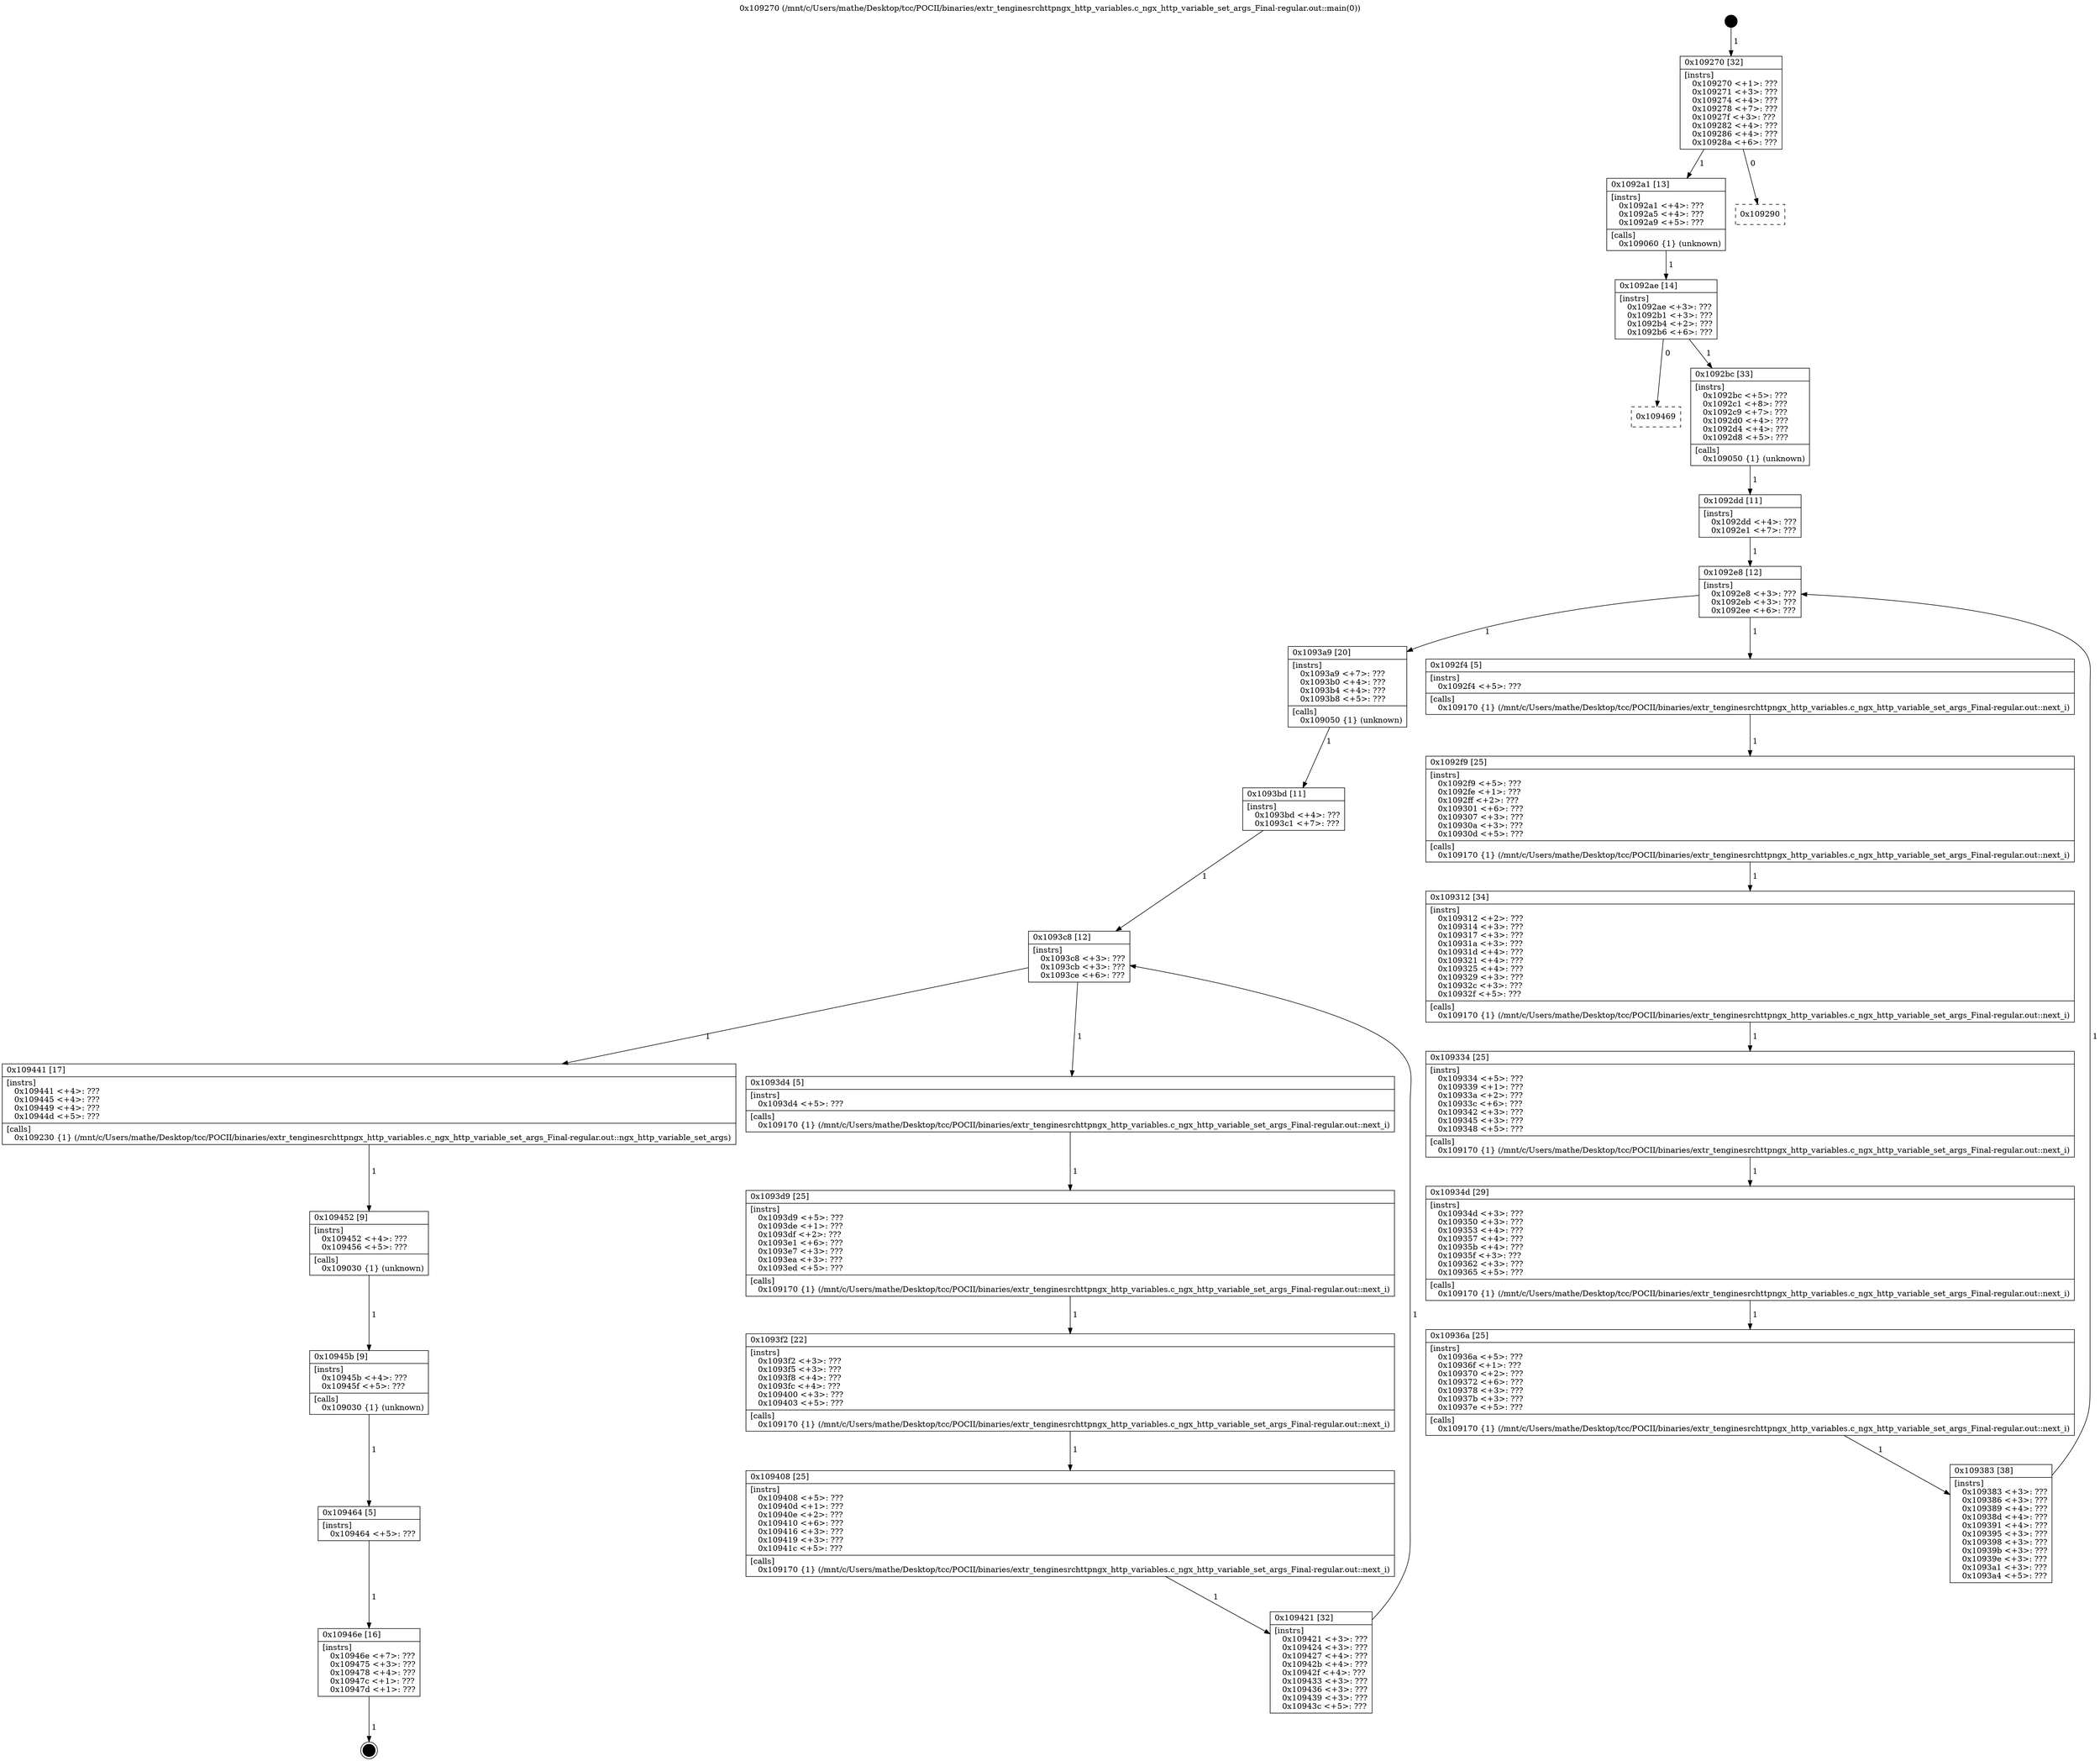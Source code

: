 digraph "0x109270" {
  label = "0x109270 (/mnt/c/Users/mathe/Desktop/tcc/POCII/binaries/extr_tenginesrchttpngx_http_variables.c_ngx_http_variable_set_args_Final-regular.out::main(0))"
  labelloc = "t"
  node[shape=record]

  Entry [label="",width=0.3,height=0.3,shape=circle,fillcolor=black,style=filled]
  "0x109270" [label="{
     0x109270 [32]\l
     | [instrs]\l
     &nbsp;&nbsp;0x109270 \<+1\>: ???\l
     &nbsp;&nbsp;0x109271 \<+3\>: ???\l
     &nbsp;&nbsp;0x109274 \<+4\>: ???\l
     &nbsp;&nbsp;0x109278 \<+7\>: ???\l
     &nbsp;&nbsp;0x10927f \<+3\>: ???\l
     &nbsp;&nbsp;0x109282 \<+4\>: ???\l
     &nbsp;&nbsp;0x109286 \<+4\>: ???\l
     &nbsp;&nbsp;0x10928a \<+6\>: ???\l
  }"]
  "0x1092a1" [label="{
     0x1092a1 [13]\l
     | [instrs]\l
     &nbsp;&nbsp;0x1092a1 \<+4\>: ???\l
     &nbsp;&nbsp;0x1092a5 \<+4\>: ???\l
     &nbsp;&nbsp;0x1092a9 \<+5\>: ???\l
     | [calls]\l
     &nbsp;&nbsp;0x109060 \{1\} (unknown)\l
  }"]
  "0x109290" [label="{
     0x109290\l
  }", style=dashed]
  "0x1092ae" [label="{
     0x1092ae [14]\l
     | [instrs]\l
     &nbsp;&nbsp;0x1092ae \<+3\>: ???\l
     &nbsp;&nbsp;0x1092b1 \<+3\>: ???\l
     &nbsp;&nbsp;0x1092b4 \<+2\>: ???\l
     &nbsp;&nbsp;0x1092b6 \<+6\>: ???\l
  }"]
  "0x109469" [label="{
     0x109469\l
  }", style=dashed]
  "0x1092bc" [label="{
     0x1092bc [33]\l
     | [instrs]\l
     &nbsp;&nbsp;0x1092bc \<+5\>: ???\l
     &nbsp;&nbsp;0x1092c1 \<+8\>: ???\l
     &nbsp;&nbsp;0x1092c9 \<+7\>: ???\l
     &nbsp;&nbsp;0x1092d0 \<+4\>: ???\l
     &nbsp;&nbsp;0x1092d4 \<+4\>: ???\l
     &nbsp;&nbsp;0x1092d8 \<+5\>: ???\l
     | [calls]\l
     &nbsp;&nbsp;0x109050 \{1\} (unknown)\l
  }"]
  Exit [label="",width=0.3,height=0.3,shape=circle,fillcolor=black,style=filled,peripheries=2]
  "0x1092e8" [label="{
     0x1092e8 [12]\l
     | [instrs]\l
     &nbsp;&nbsp;0x1092e8 \<+3\>: ???\l
     &nbsp;&nbsp;0x1092eb \<+3\>: ???\l
     &nbsp;&nbsp;0x1092ee \<+6\>: ???\l
  }"]
  "0x1093a9" [label="{
     0x1093a9 [20]\l
     | [instrs]\l
     &nbsp;&nbsp;0x1093a9 \<+7\>: ???\l
     &nbsp;&nbsp;0x1093b0 \<+4\>: ???\l
     &nbsp;&nbsp;0x1093b4 \<+4\>: ???\l
     &nbsp;&nbsp;0x1093b8 \<+5\>: ???\l
     | [calls]\l
     &nbsp;&nbsp;0x109050 \{1\} (unknown)\l
  }"]
  "0x1092f4" [label="{
     0x1092f4 [5]\l
     | [instrs]\l
     &nbsp;&nbsp;0x1092f4 \<+5\>: ???\l
     | [calls]\l
     &nbsp;&nbsp;0x109170 \{1\} (/mnt/c/Users/mathe/Desktop/tcc/POCII/binaries/extr_tenginesrchttpngx_http_variables.c_ngx_http_variable_set_args_Final-regular.out::next_i)\l
  }"]
  "0x1092f9" [label="{
     0x1092f9 [25]\l
     | [instrs]\l
     &nbsp;&nbsp;0x1092f9 \<+5\>: ???\l
     &nbsp;&nbsp;0x1092fe \<+1\>: ???\l
     &nbsp;&nbsp;0x1092ff \<+2\>: ???\l
     &nbsp;&nbsp;0x109301 \<+6\>: ???\l
     &nbsp;&nbsp;0x109307 \<+3\>: ???\l
     &nbsp;&nbsp;0x10930a \<+3\>: ???\l
     &nbsp;&nbsp;0x10930d \<+5\>: ???\l
     | [calls]\l
     &nbsp;&nbsp;0x109170 \{1\} (/mnt/c/Users/mathe/Desktop/tcc/POCII/binaries/extr_tenginesrchttpngx_http_variables.c_ngx_http_variable_set_args_Final-regular.out::next_i)\l
  }"]
  "0x109312" [label="{
     0x109312 [34]\l
     | [instrs]\l
     &nbsp;&nbsp;0x109312 \<+2\>: ???\l
     &nbsp;&nbsp;0x109314 \<+3\>: ???\l
     &nbsp;&nbsp;0x109317 \<+3\>: ???\l
     &nbsp;&nbsp;0x10931a \<+3\>: ???\l
     &nbsp;&nbsp;0x10931d \<+4\>: ???\l
     &nbsp;&nbsp;0x109321 \<+4\>: ???\l
     &nbsp;&nbsp;0x109325 \<+4\>: ???\l
     &nbsp;&nbsp;0x109329 \<+3\>: ???\l
     &nbsp;&nbsp;0x10932c \<+3\>: ???\l
     &nbsp;&nbsp;0x10932f \<+5\>: ???\l
     | [calls]\l
     &nbsp;&nbsp;0x109170 \{1\} (/mnt/c/Users/mathe/Desktop/tcc/POCII/binaries/extr_tenginesrchttpngx_http_variables.c_ngx_http_variable_set_args_Final-regular.out::next_i)\l
  }"]
  "0x109334" [label="{
     0x109334 [25]\l
     | [instrs]\l
     &nbsp;&nbsp;0x109334 \<+5\>: ???\l
     &nbsp;&nbsp;0x109339 \<+1\>: ???\l
     &nbsp;&nbsp;0x10933a \<+2\>: ???\l
     &nbsp;&nbsp;0x10933c \<+6\>: ???\l
     &nbsp;&nbsp;0x109342 \<+3\>: ???\l
     &nbsp;&nbsp;0x109345 \<+3\>: ???\l
     &nbsp;&nbsp;0x109348 \<+5\>: ???\l
     | [calls]\l
     &nbsp;&nbsp;0x109170 \{1\} (/mnt/c/Users/mathe/Desktop/tcc/POCII/binaries/extr_tenginesrchttpngx_http_variables.c_ngx_http_variable_set_args_Final-regular.out::next_i)\l
  }"]
  "0x10934d" [label="{
     0x10934d [29]\l
     | [instrs]\l
     &nbsp;&nbsp;0x10934d \<+3\>: ???\l
     &nbsp;&nbsp;0x109350 \<+3\>: ???\l
     &nbsp;&nbsp;0x109353 \<+4\>: ???\l
     &nbsp;&nbsp;0x109357 \<+4\>: ???\l
     &nbsp;&nbsp;0x10935b \<+4\>: ???\l
     &nbsp;&nbsp;0x10935f \<+3\>: ???\l
     &nbsp;&nbsp;0x109362 \<+3\>: ???\l
     &nbsp;&nbsp;0x109365 \<+5\>: ???\l
     | [calls]\l
     &nbsp;&nbsp;0x109170 \{1\} (/mnt/c/Users/mathe/Desktop/tcc/POCII/binaries/extr_tenginesrchttpngx_http_variables.c_ngx_http_variable_set_args_Final-regular.out::next_i)\l
  }"]
  "0x10936a" [label="{
     0x10936a [25]\l
     | [instrs]\l
     &nbsp;&nbsp;0x10936a \<+5\>: ???\l
     &nbsp;&nbsp;0x10936f \<+1\>: ???\l
     &nbsp;&nbsp;0x109370 \<+2\>: ???\l
     &nbsp;&nbsp;0x109372 \<+6\>: ???\l
     &nbsp;&nbsp;0x109378 \<+3\>: ???\l
     &nbsp;&nbsp;0x10937b \<+3\>: ???\l
     &nbsp;&nbsp;0x10937e \<+5\>: ???\l
     | [calls]\l
     &nbsp;&nbsp;0x109170 \{1\} (/mnt/c/Users/mathe/Desktop/tcc/POCII/binaries/extr_tenginesrchttpngx_http_variables.c_ngx_http_variable_set_args_Final-regular.out::next_i)\l
  }"]
  "0x109383" [label="{
     0x109383 [38]\l
     | [instrs]\l
     &nbsp;&nbsp;0x109383 \<+3\>: ???\l
     &nbsp;&nbsp;0x109386 \<+3\>: ???\l
     &nbsp;&nbsp;0x109389 \<+4\>: ???\l
     &nbsp;&nbsp;0x10938d \<+4\>: ???\l
     &nbsp;&nbsp;0x109391 \<+4\>: ???\l
     &nbsp;&nbsp;0x109395 \<+3\>: ???\l
     &nbsp;&nbsp;0x109398 \<+3\>: ???\l
     &nbsp;&nbsp;0x10939b \<+3\>: ???\l
     &nbsp;&nbsp;0x10939e \<+3\>: ???\l
     &nbsp;&nbsp;0x1093a1 \<+3\>: ???\l
     &nbsp;&nbsp;0x1093a4 \<+5\>: ???\l
  }"]
  "0x1092dd" [label="{
     0x1092dd [11]\l
     | [instrs]\l
     &nbsp;&nbsp;0x1092dd \<+4\>: ???\l
     &nbsp;&nbsp;0x1092e1 \<+7\>: ???\l
  }"]
  "0x1093c8" [label="{
     0x1093c8 [12]\l
     | [instrs]\l
     &nbsp;&nbsp;0x1093c8 \<+3\>: ???\l
     &nbsp;&nbsp;0x1093cb \<+3\>: ???\l
     &nbsp;&nbsp;0x1093ce \<+6\>: ???\l
  }"]
  "0x109441" [label="{
     0x109441 [17]\l
     | [instrs]\l
     &nbsp;&nbsp;0x109441 \<+4\>: ???\l
     &nbsp;&nbsp;0x109445 \<+4\>: ???\l
     &nbsp;&nbsp;0x109449 \<+4\>: ???\l
     &nbsp;&nbsp;0x10944d \<+5\>: ???\l
     | [calls]\l
     &nbsp;&nbsp;0x109230 \{1\} (/mnt/c/Users/mathe/Desktop/tcc/POCII/binaries/extr_tenginesrchttpngx_http_variables.c_ngx_http_variable_set_args_Final-regular.out::ngx_http_variable_set_args)\l
  }"]
  "0x1093d4" [label="{
     0x1093d4 [5]\l
     | [instrs]\l
     &nbsp;&nbsp;0x1093d4 \<+5\>: ???\l
     | [calls]\l
     &nbsp;&nbsp;0x109170 \{1\} (/mnt/c/Users/mathe/Desktop/tcc/POCII/binaries/extr_tenginesrchttpngx_http_variables.c_ngx_http_variable_set_args_Final-regular.out::next_i)\l
  }"]
  "0x1093d9" [label="{
     0x1093d9 [25]\l
     | [instrs]\l
     &nbsp;&nbsp;0x1093d9 \<+5\>: ???\l
     &nbsp;&nbsp;0x1093de \<+1\>: ???\l
     &nbsp;&nbsp;0x1093df \<+2\>: ???\l
     &nbsp;&nbsp;0x1093e1 \<+6\>: ???\l
     &nbsp;&nbsp;0x1093e7 \<+3\>: ???\l
     &nbsp;&nbsp;0x1093ea \<+3\>: ???\l
     &nbsp;&nbsp;0x1093ed \<+5\>: ???\l
     | [calls]\l
     &nbsp;&nbsp;0x109170 \{1\} (/mnt/c/Users/mathe/Desktop/tcc/POCII/binaries/extr_tenginesrchttpngx_http_variables.c_ngx_http_variable_set_args_Final-regular.out::next_i)\l
  }"]
  "0x1093f2" [label="{
     0x1093f2 [22]\l
     | [instrs]\l
     &nbsp;&nbsp;0x1093f2 \<+3\>: ???\l
     &nbsp;&nbsp;0x1093f5 \<+3\>: ???\l
     &nbsp;&nbsp;0x1093f8 \<+4\>: ???\l
     &nbsp;&nbsp;0x1093fc \<+4\>: ???\l
     &nbsp;&nbsp;0x109400 \<+3\>: ???\l
     &nbsp;&nbsp;0x109403 \<+5\>: ???\l
     | [calls]\l
     &nbsp;&nbsp;0x109170 \{1\} (/mnt/c/Users/mathe/Desktop/tcc/POCII/binaries/extr_tenginesrchttpngx_http_variables.c_ngx_http_variable_set_args_Final-regular.out::next_i)\l
  }"]
  "0x109408" [label="{
     0x109408 [25]\l
     | [instrs]\l
     &nbsp;&nbsp;0x109408 \<+5\>: ???\l
     &nbsp;&nbsp;0x10940d \<+1\>: ???\l
     &nbsp;&nbsp;0x10940e \<+2\>: ???\l
     &nbsp;&nbsp;0x109410 \<+6\>: ???\l
     &nbsp;&nbsp;0x109416 \<+3\>: ???\l
     &nbsp;&nbsp;0x109419 \<+3\>: ???\l
     &nbsp;&nbsp;0x10941c \<+5\>: ???\l
     | [calls]\l
     &nbsp;&nbsp;0x109170 \{1\} (/mnt/c/Users/mathe/Desktop/tcc/POCII/binaries/extr_tenginesrchttpngx_http_variables.c_ngx_http_variable_set_args_Final-regular.out::next_i)\l
  }"]
  "0x109421" [label="{
     0x109421 [32]\l
     | [instrs]\l
     &nbsp;&nbsp;0x109421 \<+3\>: ???\l
     &nbsp;&nbsp;0x109424 \<+3\>: ???\l
     &nbsp;&nbsp;0x109427 \<+4\>: ???\l
     &nbsp;&nbsp;0x10942b \<+4\>: ???\l
     &nbsp;&nbsp;0x10942f \<+4\>: ???\l
     &nbsp;&nbsp;0x109433 \<+3\>: ???\l
     &nbsp;&nbsp;0x109436 \<+3\>: ???\l
     &nbsp;&nbsp;0x109439 \<+3\>: ???\l
     &nbsp;&nbsp;0x10943c \<+5\>: ???\l
  }"]
  "0x1093bd" [label="{
     0x1093bd [11]\l
     | [instrs]\l
     &nbsp;&nbsp;0x1093bd \<+4\>: ???\l
     &nbsp;&nbsp;0x1093c1 \<+7\>: ???\l
  }"]
  "0x109452" [label="{
     0x109452 [9]\l
     | [instrs]\l
     &nbsp;&nbsp;0x109452 \<+4\>: ???\l
     &nbsp;&nbsp;0x109456 \<+5\>: ???\l
     | [calls]\l
     &nbsp;&nbsp;0x109030 \{1\} (unknown)\l
  }"]
  "0x10945b" [label="{
     0x10945b [9]\l
     | [instrs]\l
     &nbsp;&nbsp;0x10945b \<+4\>: ???\l
     &nbsp;&nbsp;0x10945f \<+5\>: ???\l
     | [calls]\l
     &nbsp;&nbsp;0x109030 \{1\} (unknown)\l
  }"]
  "0x109464" [label="{
     0x109464 [5]\l
     | [instrs]\l
     &nbsp;&nbsp;0x109464 \<+5\>: ???\l
  }"]
  "0x10946e" [label="{
     0x10946e [16]\l
     | [instrs]\l
     &nbsp;&nbsp;0x10946e \<+7\>: ???\l
     &nbsp;&nbsp;0x109475 \<+3\>: ???\l
     &nbsp;&nbsp;0x109478 \<+4\>: ???\l
     &nbsp;&nbsp;0x10947c \<+1\>: ???\l
     &nbsp;&nbsp;0x10947d \<+1\>: ???\l
  }"]
  Entry -> "0x109270" [label=" 1"]
  "0x109270" -> "0x1092a1" [label=" 1"]
  "0x109270" -> "0x109290" [label=" 0"]
  "0x1092a1" -> "0x1092ae" [label=" 1"]
  "0x1092ae" -> "0x109469" [label=" 0"]
  "0x1092ae" -> "0x1092bc" [label=" 1"]
  "0x10946e" -> Exit [label=" 1"]
  "0x1092bc" -> "0x1092dd" [label=" 1"]
  "0x1092e8" -> "0x1093a9" [label=" 1"]
  "0x1092e8" -> "0x1092f4" [label=" 1"]
  "0x1092f4" -> "0x1092f9" [label=" 1"]
  "0x1092f9" -> "0x109312" [label=" 1"]
  "0x109312" -> "0x109334" [label=" 1"]
  "0x109334" -> "0x10934d" [label=" 1"]
  "0x10934d" -> "0x10936a" [label=" 1"]
  "0x10936a" -> "0x109383" [label=" 1"]
  "0x1092dd" -> "0x1092e8" [label=" 1"]
  "0x109383" -> "0x1092e8" [label=" 1"]
  "0x1093a9" -> "0x1093bd" [label=" 1"]
  "0x1093c8" -> "0x109441" [label=" 1"]
  "0x1093c8" -> "0x1093d4" [label=" 1"]
  "0x1093d4" -> "0x1093d9" [label=" 1"]
  "0x1093d9" -> "0x1093f2" [label=" 1"]
  "0x1093f2" -> "0x109408" [label=" 1"]
  "0x109408" -> "0x109421" [label=" 1"]
  "0x1093bd" -> "0x1093c8" [label=" 1"]
  "0x109421" -> "0x1093c8" [label=" 1"]
  "0x109441" -> "0x109452" [label=" 1"]
  "0x109452" -> "0x10945b" [label=" 1"]
  "0x10945b" -> "0x109464" [label=" 1"]
  "0x109464" -> "0x10946e" [label=" 1"]
}
